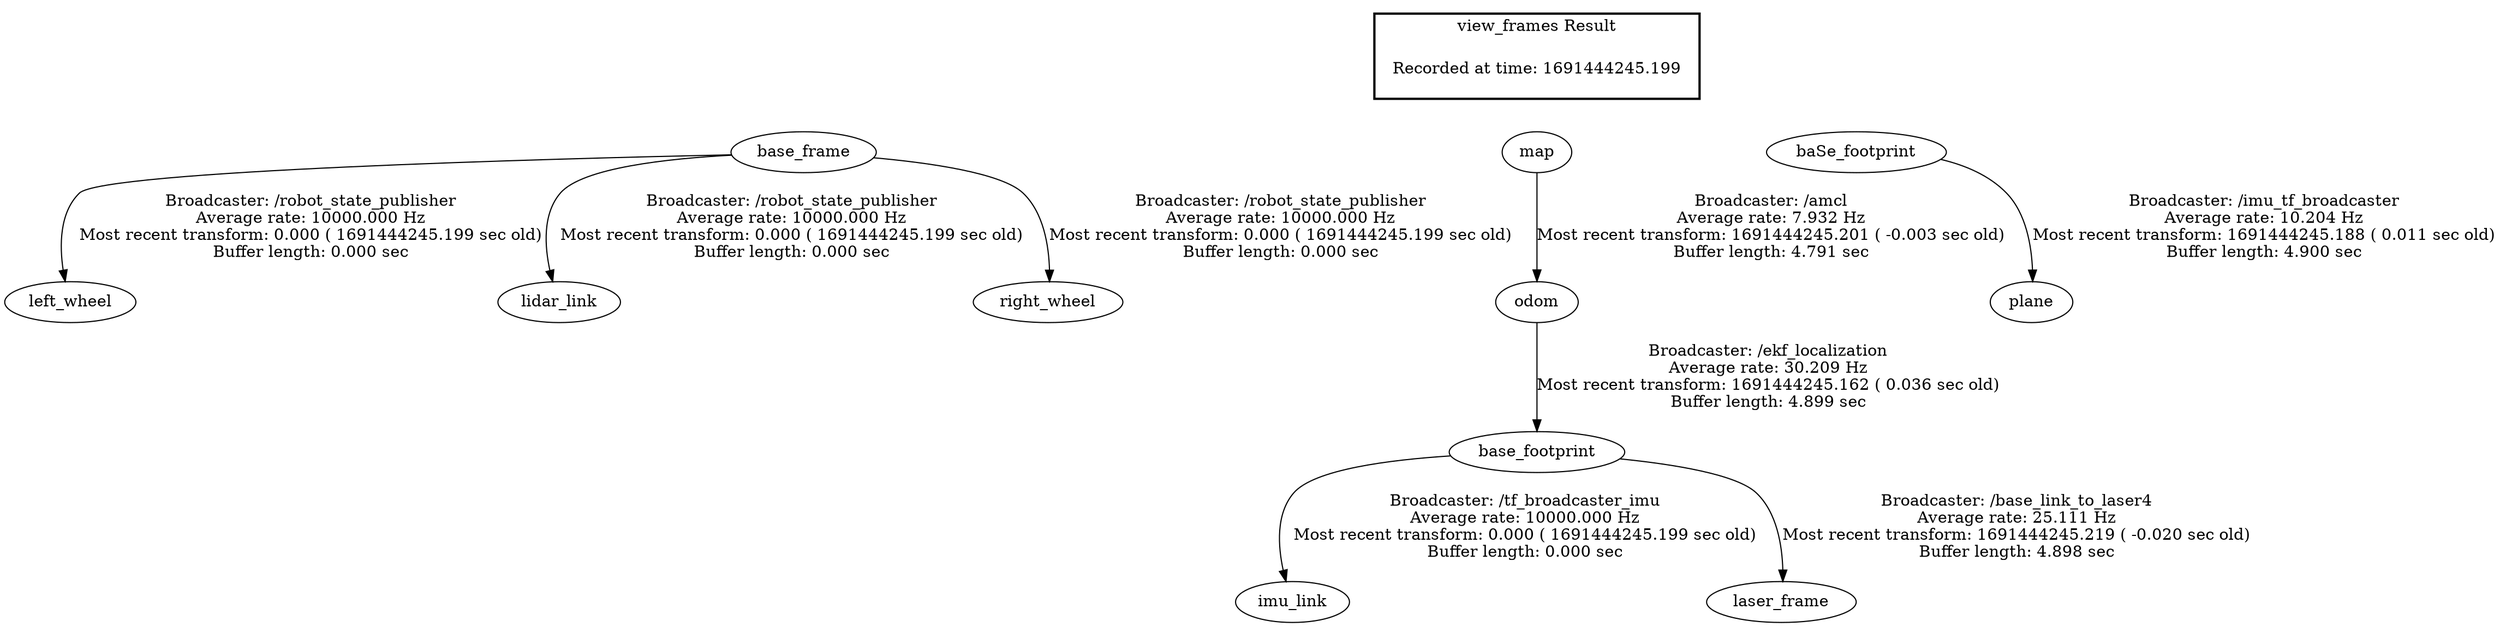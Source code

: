 digraph G {
"base_footprint" -> "imu_link"[label="Broadcaster: /tf_broadcaster_imu\nAverage rate: 10000.000 Hz\nMost recent transform: 0.000 ( 1691444245.199 sec old)\nBuffer length: 0.000 sec\n"];
"base_frame" -> "left_wheel"[label="Broadcaster: /robot_state_publisher\nAverage rate: 10000.000 Hz\nMost recent transform: 0.000 ( 1691444245.199 sec old)\nBuffer length: 0.000 sec\n"];
"base_frame" -> "lidar_link"[label="Broadcaster: /robot_state_publisher\nAverage rate: 10000.000 Hz\nMost recent transform: 0.000 ( 1691444245.199 sec old)\nBuffer length: 0.000 sec\n"];
"base_frame" -> "right_wheel"[label="Broadcaster: /robot_state_publisher\nAverage rate: 10000.000 Hz\nMost recent transform: 0.000 ( 1691444245.199 sec old)\nBuffer length: 0.000 sec\n"];
"odom" -> "base_footprint"[label="Broadcaster: /ekf_localization\nAverage rate: 30.209 Hz\nMost recent transform: 1691444245.162 ( 0.036 sec old)\nBuffer length: 4.899 sec\n"];
"map" -> "odom"[label="Broadcaster: /amcl\nAverage rate: 7.932 Hz\nMost recent transform: 1691444245.201 ( -0.003 sec old)\nBuffer length: 4.791 sec\n"];
"base_footprint" -> "laser_frame"[label="Broadcaster: /base_link_to_laser4\nAverage rate: 25.111 Hz\nMost recent transform: 1691444245.219 ( -0.020 sec old)\nBuffer length: 4.898 sec\n"];
"baSe_footprint" -> "plane"[label="Broadcaster: /imu_tf_broadcaster\nAverage rate: 10.204 Hz\nMost recent transform: 1691444245.188 ( 0.011 sec old)\nBuffer length: 4.900 sec\n"];
edge [style=invis];
 subgraph cluster_legend { style=bold; color=black; label ="view_frames Result";
"Recorded at time: 1691444245.199"[ shape=plaintext ] ;
 }->"base_frame";
edge [style=invis];
 subgraph cluster_legend { style=bold; color=black; label ="view_frames Result";
"Recorded at time: 1691444245.199"[ shape=plaintext ] ;
 }->"baSe_footprint";
edge [style=invis];
 subgraph cluster_legend { style=bold; color=black; label ="view_frames Result";
"Recorded at time: 1691444245.199"[ shape=plaintext ] ;
 }->"map";
}